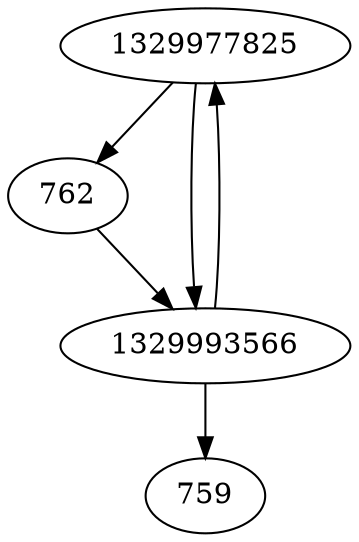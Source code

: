 strict digraph  {
1329977825;
762;
1329993566;
759;
1329977825 -> 762;
1329977825 -> 1329993566;
762 -> 1329993566;
1329993566 -> 759;
1329993566 -> 1329977825;
}
